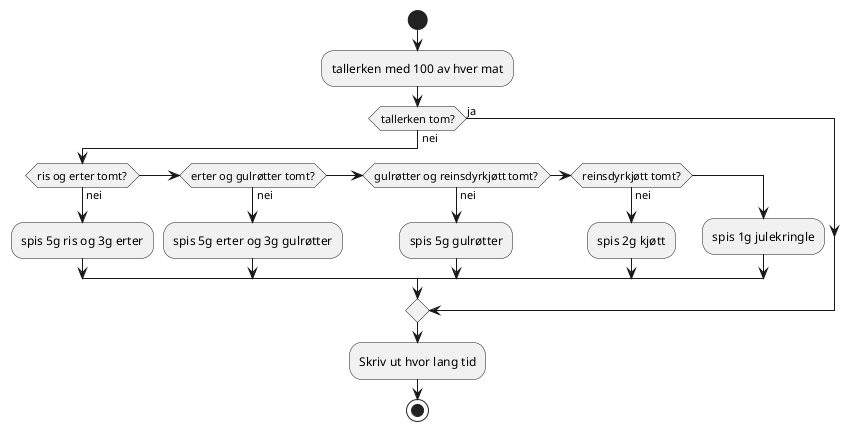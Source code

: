 @startuml

start
:tallerken med 100 av hver mat;
if (tallerken tom?) then (nei)
  if (ris og erter tomt?) then (nei)
    :spis 5g ris og 3g erter;
  elseif (erter og gulrøtter tomt?) then (nei)
    :spis 5g erter og 3g gulrøtter;
  elseif (gulrøtter og reinsdyrkjøtt tomt?) then (nei)
    :spis 5g gulrøtter;
  elseif (reinsdyrkjøtt tomt?) then (nei)
    :spis 2g kjøtt;
  else
    :spis 1g julekringle;
  endif
else (ja)
endif
:Skriv ut hvor lang tid;

stop

@enduml
